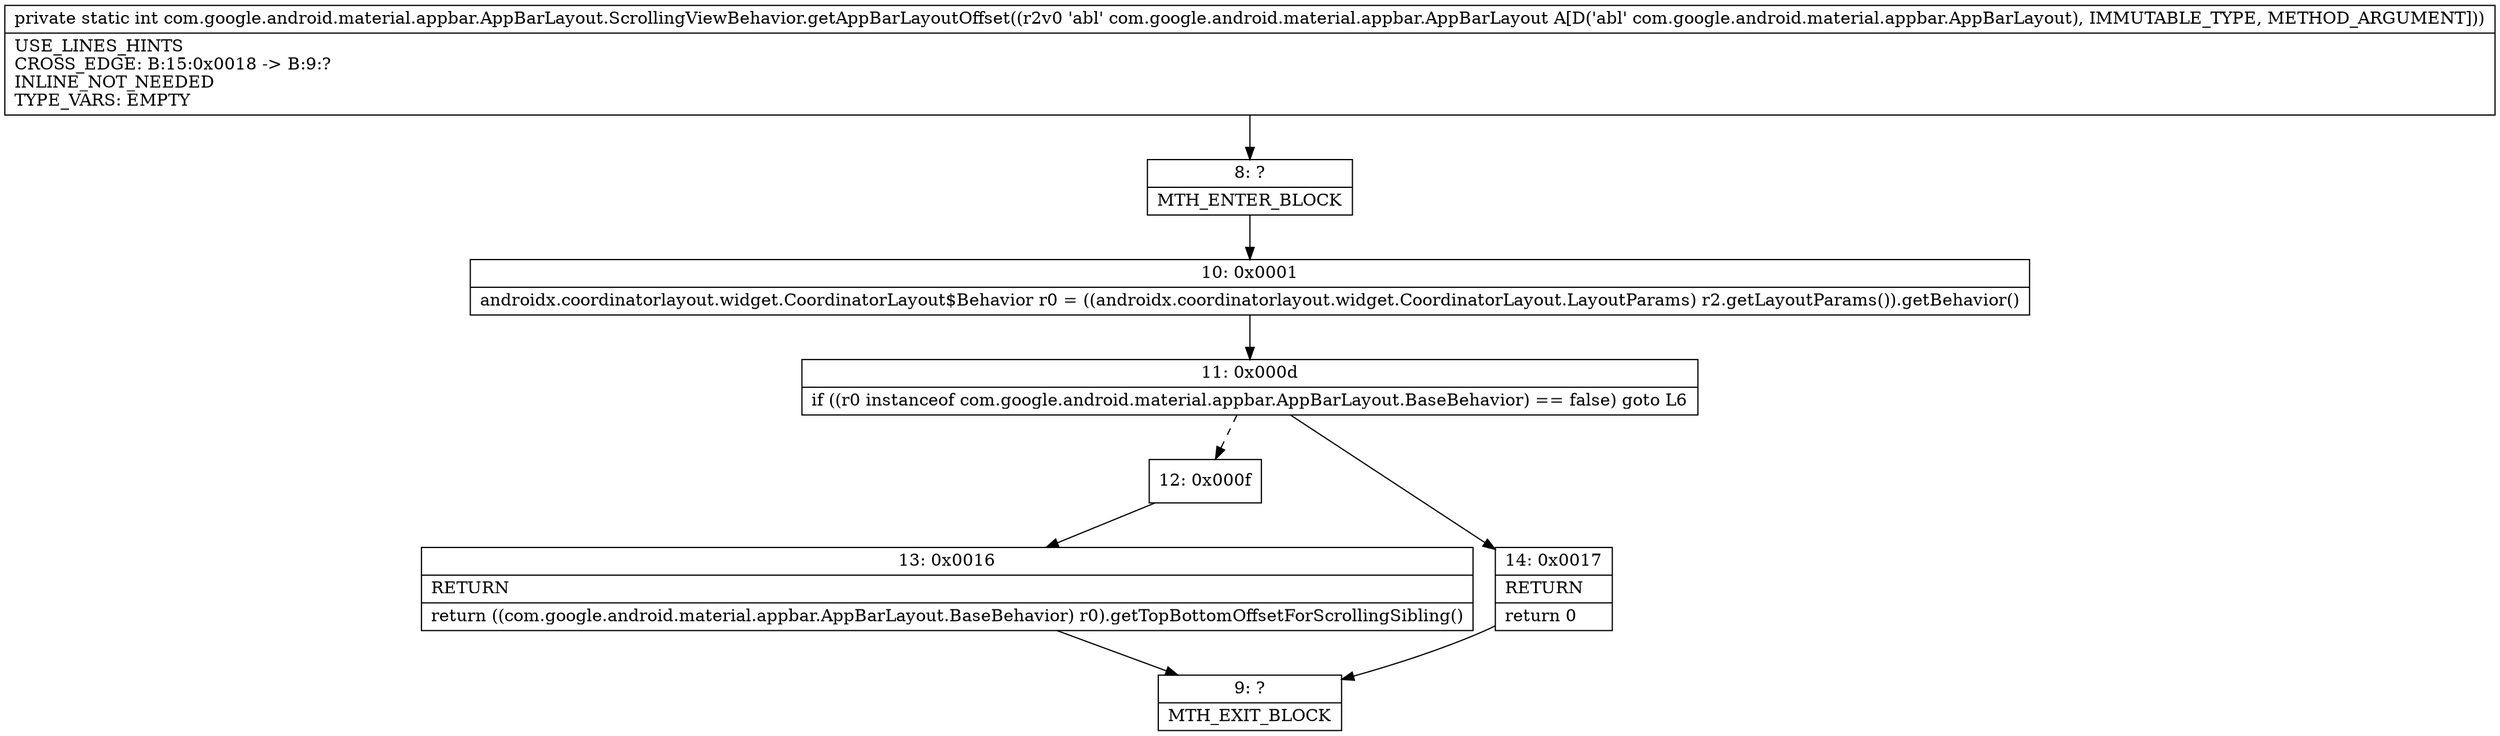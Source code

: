 digraph "CFG forcom.google.android.material.appbar.AppBarLayout.ScrollingViewBehavior.getAppBarLayoutOffset(Lcom\/google\/android\/material\/appbar\/AppBarLayout;)I" {
Node_8 [shape=record,label="{8\:\ ?|MTH_ENTER_BLOCK\l}"];
Node_10 [shape=record,label="{10\:\ 0x0001|androidx.coordinatorlayout.widget.CoordinatorLayout$Behavior r0 = ((androidx.coordinatorlayout.widget.CoordinatorLayout.LayoutParams) r2.getLayoutParams()).getBehavior()\l}"];
Node_11 [shape=record,label="{11\:\ 0x000d|if ((r0 instanceof com.google.android.material.appbar.AppBarLayout.BaseBehavior) == false) goto L6\l}"];
Node_12 [shape=record,label="{12\:\ 0x000f}"];
Node_13 [shape=record,label="{13\:\ 0x0016|RETURN\l|return ((com.google.android.material.appbar.AppBarLayout.BaseBehavior) r0).getTopBottomOffsetForScrollingSibling()\l}"];
Node_9 [shape=record,label="{9\:\ ?|MTH_EXIT_BLOCK\l}"];
Node_14 [shape=record,label="{14\:\ 0x0017|RETURN\l|return 0\l}"];
MethodNode[shape=record,label="{private static int com.google.android.material.appbar.AppBarLayout.ScrollingViewBehavior.getAppBarLayoutOffset((r2v0 'abl' com.google.android.material.appbar.AppBarLayout A[D('abl' com.google.android.material.appbar.AppBarLayout), IMMUTABLE_TYPE, METHOD_ARGUMENT]))  | USE_LINES_HINTS\lCROSS_EDGE: B:15:0x0018 \-\> B:9:?\lINLINE_NOT_NEEDED\lTYPE_VARS: EMPTY\l}"];
MethodNode -> Node_8;Node_8 -> Node_10;
Node_10 -> Node_11;
Node_11 -> Node_12[style=dashed];
Node_11 -> Node_14;
Node_12 -> Node_13;
Node_13 -> Node_9;
Node_14 -> Node_9;
}

